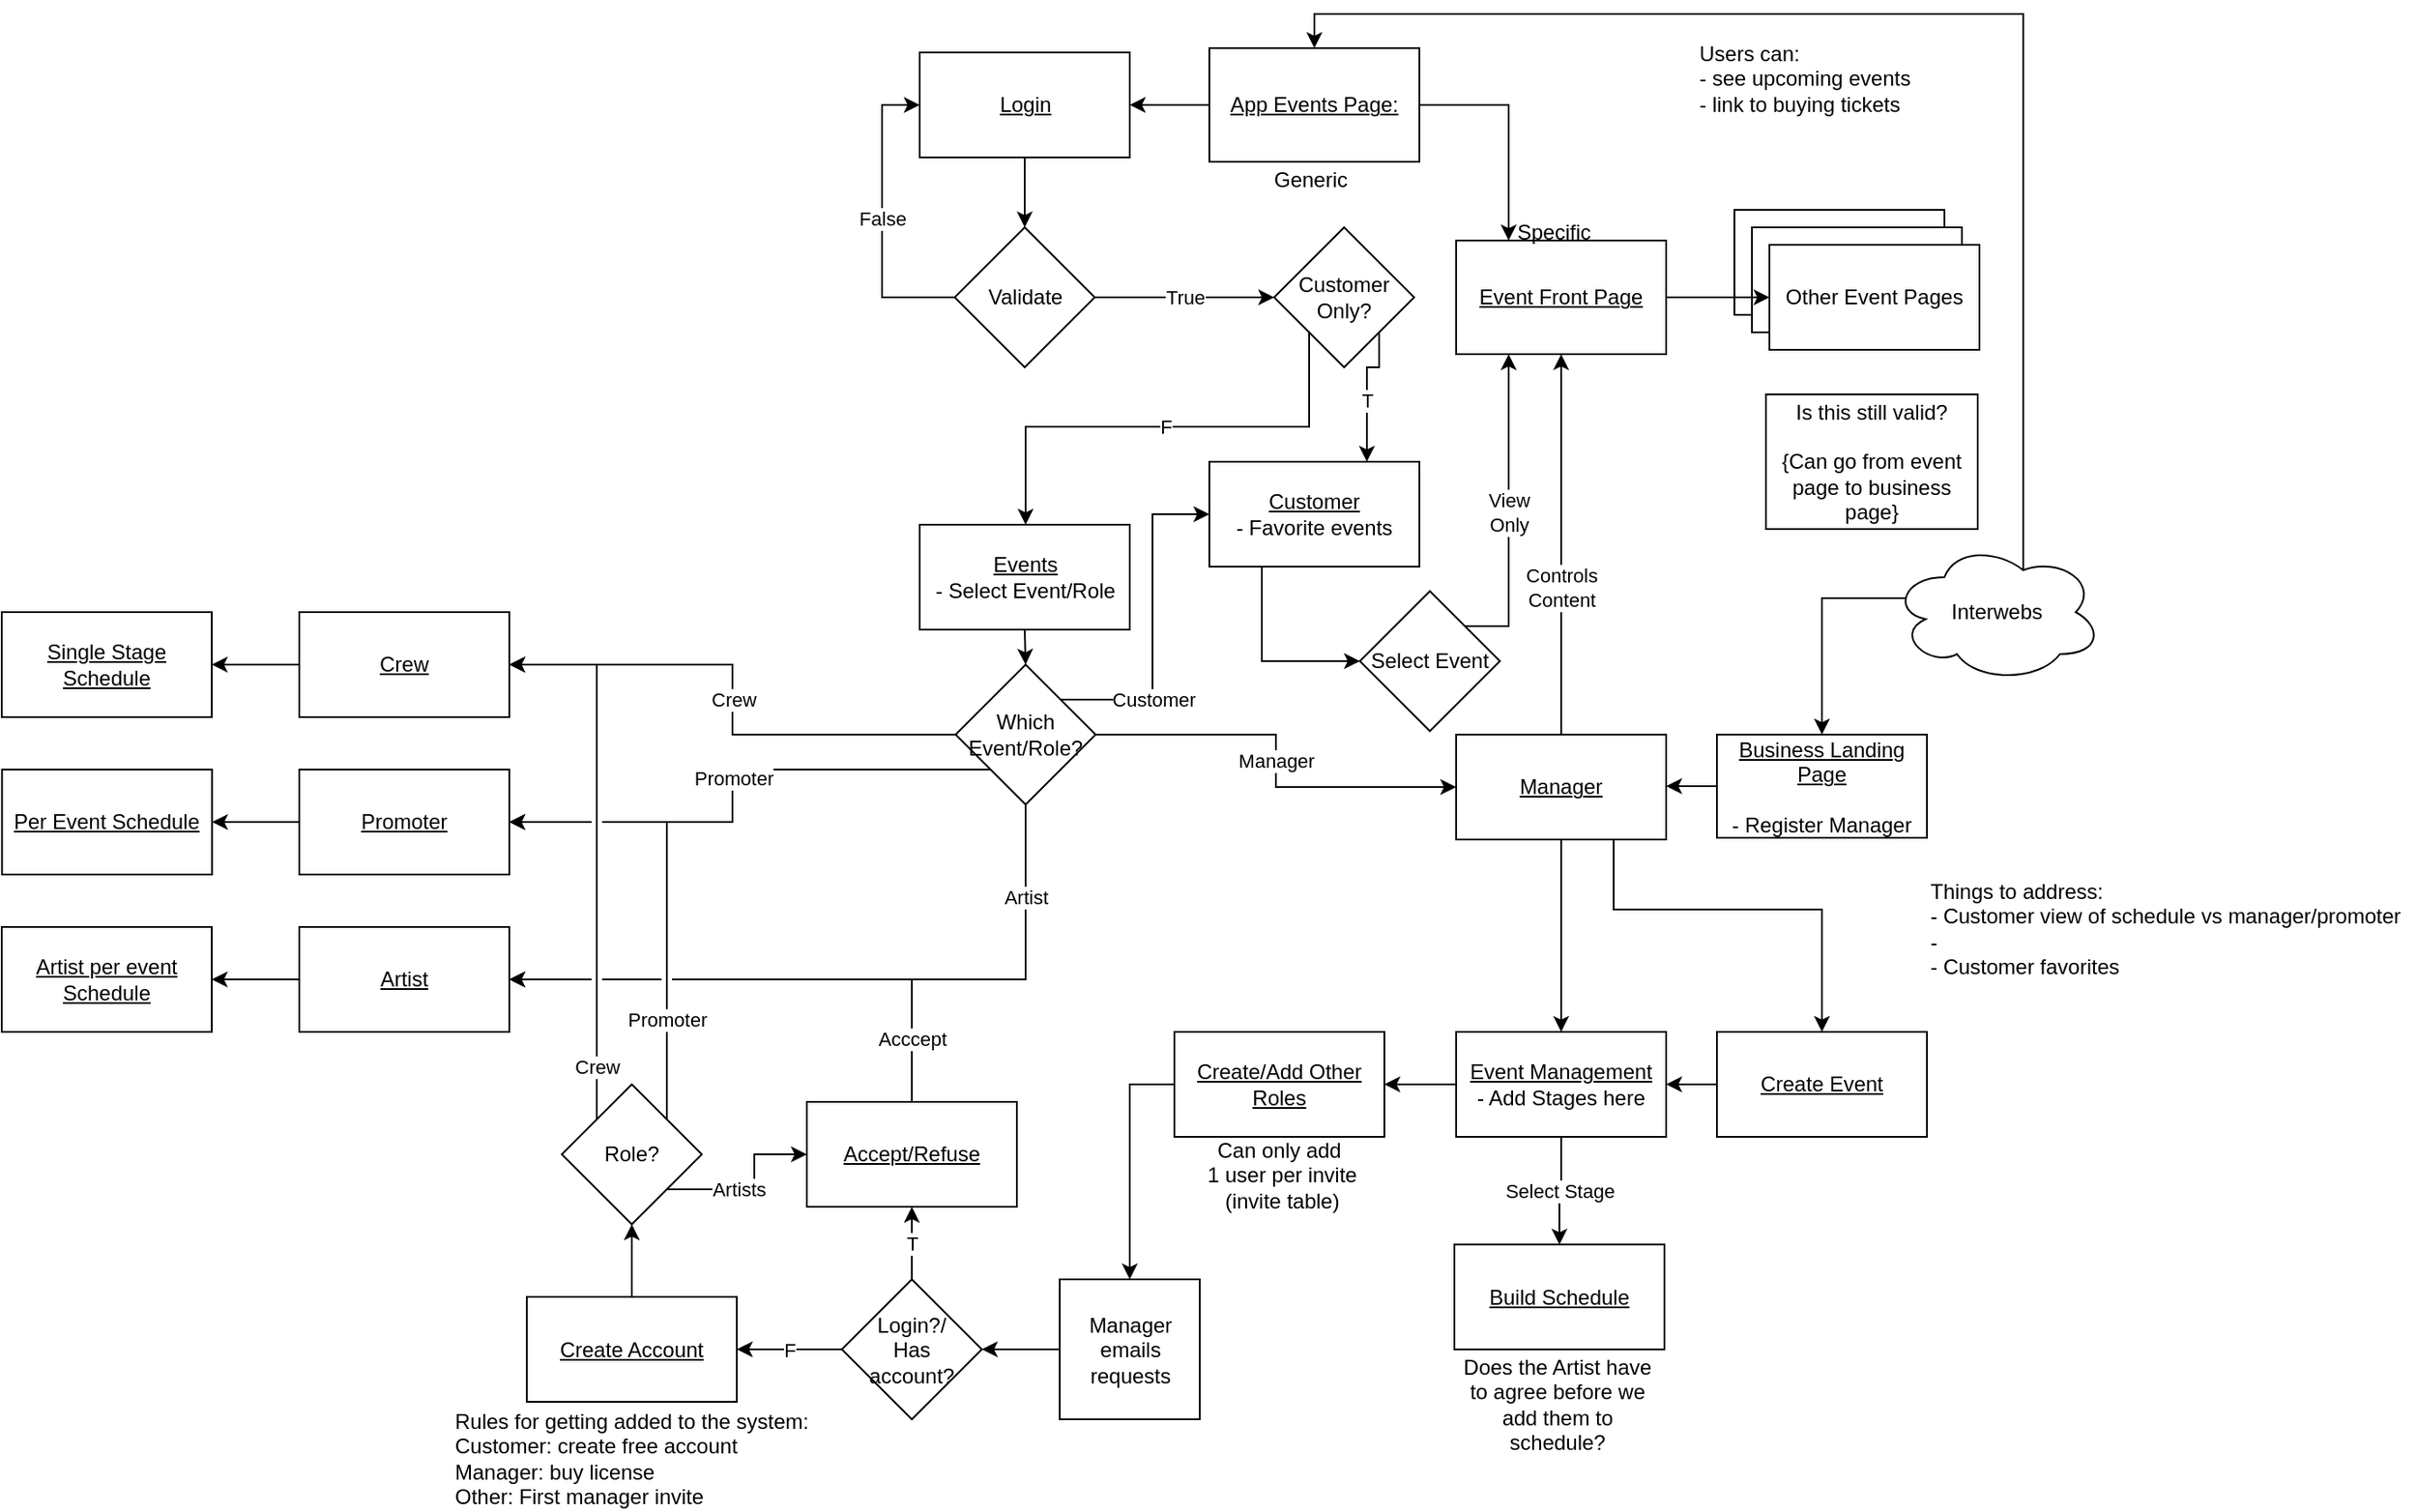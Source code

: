 <mxfile version="10.9.5" type="device"><diagram id="aFGmwaynXvU3wCjtnXHm" name="Page-1"><mxGraphModel dx="2529" dy="913" grid="0" gridSize="10" guides="1" tooltips="1" connect="1" arrows="1" fold="1" page="0" pageScale="1" pageWidth="850" pageHeight="1100" math="0" shadow="0"><root><mxCell id="0"/><mxCell id="1" parent="0"/><mxCell id="weUDeTV9uTJlkFWQsz4X-1" style="edgeStyle=orthogonalEdgeStyle;rounded=0;orthogonalLoop=1;jettySize=auto;html=1;exitX=0.5;exitY=1;exitDx=0;exitDy=0;entryX=0.5;entryY=0;entryDx=0;entryDy=0;" parent="1" source="weUDeTV9uTJlkFWQsz4X-2" target="weUDeTV9uTJlkFWQsz4X-5" edge="1"><mxGeometry relative="1" as="geometry"/></mxCell><mxCell id="weUDeTV9uTJlkFWQsz4X-2" value="Login" style="rounded=0;whiteSpace=wrap;html=1;fontStyle=4" parent="1" vertex="1"><mxGeometry x="364.5" y="100" width="120" height="60" as="geometry"/></mxCell><mxCell id="mgkl0GxmgB5AJVPNe4k9-41" value="False" style="edgeStyle=orthogonalEdgeStyle;rounded=0;jumpStyle=arc;orthogonalLoop=1;jettySize=auto;html=1;exitX=0;exitY=0.5;exitDx=0;exitDy=0;entryX=0;entryY=0.5;entryDx=0;entryDy=0;" parent="1" source="weUDeTV9uTJlkFWQsz4X-5" target="weUDeTV9uTJlkFWQsz4X-2" edge="1"><mxGeometry relative="1" as="geometry"><Array as="points"><mxPoint x="343" y="240"/><mxPoint x="343" y="130"/></Array></mxGeometry></mxCell><mxCell id="WzvoM2foGXE8X7y-gR-p-28" value="True" style="edgeStyle=orthogonalEdgeStyle;rounded=0;jumpStyle=gap;orthogonalLoop=1;jettySize=auto;html=1;exitX=1;exitY=0.5;exitDx=0;exitDy=0;entryX=0;entryY=0.5;entryDx=0;entryDy=0;" parent="1" source="weUDeTV9uTJlkFWQsz4X-5" target="WzvoM2foGXE8X7y-gR-p-27" edge="1"><mxGeometry relative="1" as="geometry"/></mxCell><mxCell id="weUDeTV9uTJlkFWQsz4X-5" value="Validate" style="rhombus;whiteSpace=wrap;html=1;" parent="1" vertex="1"><mxGeometry x="384.5" y="200" width="80" height="80" as="geometry"/></mxCell><mxCell id="weUDeTV9uTJlkFWQsz4X-6" style="edgeStyle=orthogonalEdgeStyle;rounded=0;orthogonalLoop=1;jettySize=auto;html=1;exitX=0;exitY=0.5;exitDx=0;exitDy=0;entryX=1;entryY=0.5;entryDx=0;entryDy=0;" parent="1" source="weUDeTV9uTJlkFWQsz4X-7" target="weUDeTV9uTJlkFWQsz4X-2" edge="1"><mxGeometry relative="1" as="geometry"/></mxCell><mxCell id="OCtW_o4YZoMSgRhoB0Nu-7" style="edgeStyle=orthogonalEdgeStyle;rounded=0;orthogonalLoop=1;jettySize=auto;html=1;exitX=1;exitY=0.5;exitDx=0;exitDy=0;entryX=0.25;entryY=0;entryDx=0;entryDy=0;" edge="1" parent="1" source="weUDeTV9uTJlkFWQsz4X-7" target="WzvoM2foGXE8X7y-gR-p-32"><mxGeometry relative="1" as="geometry"/></mxCell><mxCell id="weUDeTV9uTJlkFWQsz4X-7" value="App Events Page:&lt;br&gt;" style="rounded=0;whiteSpace=wrap;html=1;fontStyle=4" parent="1" vertex="1"><mxGeometry x="530" y="97.5" width="120" height="65" as="geometry"/></mxCell><mxCell id="mgkl0GxmgB5AJVPNe4k9-5" style="edgeStyle=orthogonalEdgeStyle;rounded=0;orthogonalLoop=1;jettySize=auto;html=1;exitX=0;exitY=0.5;exitDx=0;exitDy=0;entryX=1;entryY=0.5;entryDx=0;entryDy=0;fontStyle=4" parent="1" source="weUDeTV9uTJlkFWQsz4X-14" target="weUDeTV9uTJlkFWQsz4X-42" edge="1"><mxGeometry relative="1" as="geometry"/></mxCell><mxCell id="mgkl0GxmgB5AJVPNe4k9-6" style="edgeStyle=orthogonalEdgeStyle;rounded=0;orthogonalLoop=1;jettySize=auto;html=1;exitX=0;exitY=0.5;exitDx=0;exitDy=0;entryX=1;entryY=0.5;entryDx=0;entryDy=0;fontStyle=4" parent="1" source="weUDeTV9uTJlkFWQsz4X-16" target="weUDeTV9uTJlkFWQsz4X-41" edge="1"><mxGeometry relative="1" as="geometry"/></mxCell><mxCell id="mgkl0GxmgB5AJVPNe4k9-8" style="edgeStyle=orthogonalEdgeStyle;rounded=0;orthogonalLoop=1;jettySize=auto;html=1;exitX=0;exitY=0.5;exitDx=0;exitDy=0;entryX=1;entryY=0.5;entryDx=0;entryDy=0;fontStyle=4" parent="1" source="weUDeTV9uTJlkFWQsz4X-18" target="weUDeTV9uTJlkFWQsz4X-40" edge="1"><mxGeometry relative="1" as="geometry"/></mxCell><mxCell id="weUDeTV9uTJlkFWQsz4X-19" value="&lt;div&gt;Controls&lt;/div&gt;&lt;div&gt;Content&lt;/div&gt;" style="edgeStyle=orthogonalEdgeStyle;rounded=0;orthogonalLoop=1;jettySize=auto;html=1;exitX=0.5;exitY=0;exitDx=0;exitDy=0;entryX=0.5;entryY=1;entryDx=0;entryDy=0;" parent="1" source="weUDeTV9uTJlkFWQsz4X-22" target="WzvoM2foGXE8X7y-gR-p-32" edge="1"><mxGeometry x="-0.226" relative="1" as="geometry"><mxPoint x="761" y="343" as="targetPoint"/><mxPoint as="offset"/></mxGeometry></mxCell><mxCell id="weUDeTV9uTJlkFWQsz4X-20" style="edgeStyle=orthogonalEdgeStyle;rounded=0;orthogonalLoop=1;jettySize=auto;html=1;exitX=0.75;exitY=1;exitDx=0;exitDy=0;entryX=0.5;entryY=0;entryDx=0;entryDy=0;startArrow=none;startFill=0;" parent="1" source="weUDeTV9uTJlkFWQsz4X-22" target="weUDeTV9uTJlkFWQsz4X-29" edge="1"><mxGeometry relative="1" as="geometry"><Array as="points"><mxPoint x="761" y="590"/><mxPoint x="880" y="590"/></Array></mxGeometry></mxCell><mxCell id="WzvoM2foGXE8X7y-gR-p-31" style="edgeStyle=orthogonalEdgeStyle;rounded=0;jumpStyle=gap;orthogonalLoop=1;jettySize=auto;html=1;exitX=0.5;exitY=1;exitDx=0;exitDy=0;entryX=0.5;entryY=0;entryDx=0;entryDy=0;" parent="1" source="weUDeTV9uTJlkFWQsz4X-22" target="weUDeTV9uTJlkFWQsz4X-33" edge="1"><mxGeometry relative="1" as="geometry"/></mxCell><mxCell id="weUDeTV9uTJlkFWQsz4X-22" value="Manager" style="rounded=0;whiteSpace=wrap;html=1;fontStyle=4" parent="1" vertex="1"><mxGeometry x="671" y="490" width="120" height="60" as="geometry"/></mxCell><mxCell id="weUDeTV9uTJlkFWQsz4X-23" style="edgeStyle=orthogonalEdgeStyle;rounded=0;orthogonalLoop=1;jettySize=auto;html=1;exitX=0;exitY=0.5;exitDx=0;exitDy=0;entryX=1;entryY=0.5;entryDx=0;entryDy=0;" parent="1" source="weUDeTV9uTJlkFWQsz4X-25" target="weUDeTV9uTJlkFWQsz4X-22" edge="1"><mxGeometry relative="1" as="geometry"/></mxCell><mxCell id="weUDeTV9uTJlkFWQsz4X-25" value="&lt;u&gt;Business Landing Page&lt;/u&gt;&lt;br&gt;&lt;br&gt;- Register Manager" style="rounded=0;whiteSpace=wrap;html=1;" parent="1" vertex="1"><mxGeometry x="820" y="490" width="120" height="59" as="geometry"/></mxCell><mxCell id="weUDeTV9uTJlkFWQsz4X-26" style="edgeStyle=orthogonalEdgeStyle;rounded=0;orthogonalLoop=1;jettySize=auto;html=1;exitX=0.07;exitY=0.4;exitDx=0;exitDy=0;exitPerimeter=0;entryX=0.5;entryY=0;entryDx=0;entryDy=0;" parent="1" source="weUDeTV9uTJlkFWQsz4X-27" target="weUDeTV9uTJlkFWQsz4X-25" edge="1"><mxGeometry relative="1" as="geometry"><Array as="points"><mxPoint x="880" y="412"/></Array></mxGeometry></mxCell><mxCell id="mgkl0GxmgB5AJVPNe4k9-50" style="edgeStyle=orthogonalEdgeStyle;rounded=0;jumpStyle=gap;orthogonalLoop=1;jettySize=auto;html=1;exitX=0.625;exitY=0.2;exitDx=0;exitDy=0;exitPerimeter=0;entryX=0.5;entryY=0;entryDx=0;entryDy=0;" parent="1" source="weUDeTV9uTJlkFWQsz4X-27" target="weUDeTV9uTJlkFWQsz4X-7" edge="1"><mxGeometry relative="1" as="geometry"><Array as="points"><mxPoint x="995" y="78"/><mxPoint x="590" y="78"/></Array></mxGeometry></mxCell><mxCell id="weUDeTV9uTJlkFWQsz4X-27" value="Interwebs" style="ellipse;shape=cloud;whiteSpace=wrap;html=1;" parent="1" vertex="1"><mxGeometry x="920" y="380" width="120" height="80" as="geometry"/></mxCell><mxCell id="weUDeTV9uTJlkFWQsz4X-28" value="&lt;div&gt;Is this still valid?&lt;/div&gt;&lt;div&gt;&lt;br&gt;&lt;/div&gt;&lt;div&gt;{Can go from event page to business page}&lt;/div&gt;" style="text;html=1;strokeColor=#000000;fillColor=none;align=center;verticalAlign=middle;whiteSpace=wrap;rounded=0;" parent="1" vertex="1"><mxGeometry x="848" y="295.5" width="121" height="77" as="geometry"/></mxCell><mxCell id="weUDeTV9uTJlkFWQsz4X-29" value="&lt;u&gt;Create Event&lt;/u&gt;" style="rounded=0;whiteSpace=wrap;html=1;" parent="1" vertex="1"><mxGeometry x="820" y="660" width="120" height="60" as="geometry"/></mxCell><mxCell id="weUDeTV9uTJlkFWQsz4X-30" style="edgeStyle=orthogonalEdgeStyle;rounded=0;orthogonalLoop=1;jettySize=auto;html=1;exitX=1;exitY=0.5;exitDx=0;exitDy=0;entryX=0;entryY=0.5;entryDx=0;entryDy=0;startArrow=classic;startFill=1;endArrow=none;endFill=0;" parent="1" source="weUDeTV9uTJlkFWQsz4X-33" target="weUDeTV9uTJlkFWQsz4X-29" edge="1"><mxGeometry relative="1" as="geometry"/></mxCell><mxCell id="weUDeTV9uTJlkFWQsz4X-31" value="Select Stage" style="edgeStyle=orthogonalEdgeStyle;rounded=0;orthogonalLoop=1;jettySize=auto;html=1;exitX=0.5;exitY=1;exitDx=0;exitDy=0;entryX=0.5;entryY=0;entryDx=0;entryDy=0;startArrow=none;startFill=0;" parent="1" source="weUDeTV9uTJlkFWQsz4X-33" target="weUDeTV9uTJlkFWQsz4X-38" edge="1"><mxGeometry relative="1" as="geometry"/></mxCell><mxCell id="weUDeTV9uTJlkFWQsz4X-32" style="edgeStyle=orthogonalEdgeStyle;rounded=0;orthogonalLoop=1;jettySize=auto;html=1;exitX=0;exitY=0.5;exitDx=0;exitDy=0;entryX=1;entryY=0.5;entryDx=0;entryDy=0;startArrow=none;startFill=0;" parent="1" source="weUDeTV9uTJlkFWQsz4X-33" target="weUDeTV9uTJlkFWQsz4X-35" edge="1"><mxGeometry relative="1" as="geometry"/></mxCell><mxCell id="weUDeTV9uTJlkFWQsz4X-33" value="&lt;u&gt;Event Management&lt;br&gt;&lt;/u&gt;- Add Stages here" style="rounded=0;whiteSpace=wrap;html=1;" parent="1" vertex="1"><mxGeometry x="671" y="660" width="120" height="60" as="geometry"/></mxCell><mxCell id="weUDeTV9uTJlkFWQsz4X-34" value="" style="group" parent="1" vertex="1" connectable="0"><mxGeometry x="500" y="660" width="140" height="103" as="geometry"/></mxCell><mxCell id="weUDeTV9uTJlkFWQsz4X-35" value="&lt;u&gt;Create/Add Other Roles&lt;/u&gt;" style="rounded=0;whiteSpace=wrap;html=1;direction=east;" parent="weUDeTV9uTJlkFWQsz4X-34" vertex="1"><mxGeometry x="10" width="120" height="60" as="geometry"/></mxCell><mxCell id="weUDeTV9uTJlkFWQsz4X-36" value="Can only add&lt;br&gt;&amp;nbsp;1 user per invite&lt;br&gt;&amp;nbsp;(invite table)" style="text;html=1;strokeColor=none;fillColor=none;align=center;verticalAlign=middle;whiteSpace=wrap;rounded=0;" parent="weUDeTV9uTJlkFWQsz4X-34" vertex="1"><mxGeometry y="60" width="140" height="43" as="geometry"/></mxCell><mxCell id="weUDeTV9uTJlkFWQsz4X-37" value="" style="group;fontStyle=4" parent="1" vertex="1" connectable="0"><mxGeometry x="669" y="781.569" width="121" height="121.931" as="geometry"/></mxCell><mxCell id="weUDeTV9uTJlkFWQsz4X-38" value="&lt;u&gt;Build Schedule&lt;/u&gt;" style="rounded=0;whiteSpace=wrap;html=1;" parent="weUDeTV9uTJlkFWQsz4X-37" vertex="1"><mxGeometry x="1" width="120" height="60" as="geometry"/></mxCell><mxCell id="weUDeTV9uTJlkFWQsz4X-39" value="Does the Artist have to agree before we add them to schedule?" style="text;html=1;strokeColor=none;fillColor=none;align=center;verticalAlign=middle;whiteSpace=wrap;rounded=0;" parent="weUDeTV9uTJlkFWQsz4X-37" vertex="1"><mxGeometry y="59.931" width="120" height="62" as="geometry"/></mxCell><mxCell id="mgkl0GxmgB5AJVPNe4k9-2" style="edgeStyle=orthogonalEdgeStyle;rounded=0;orthogonalLoop=1;jettySize=auto;html=1;exitX=0;exitY=0.5;exitDx=0;exitDy=0;entryX=1;entryY=0.5;entryDx=0;entryDy=0;" parent="1" source="weUDeTV9uTJlkFWQsz4X-44" target="weUDeTV9uTJlkFWQsz4X-47" edge="1"><mxGeometry relative="1" as="geometry"/></mxCell><mxCell id="weUDeTV9uTJlkFWQsz4X-44" value="Manager emails requests" style="whiteSpace=wrap;html=1;aspect=fixed;" parent="1" vertex="1"><mxGeometry x="444.5" y="801.5" width="80" height="80" as="geometry"/></mxCell><mxCell id="weUDeTV9uTJlkFWQsz4X-45" style="edgeStyle=orthogonalEdgeStyle;rounded=0;orthogonalLoop=1;jettySize=auto;html=1;exitX=0;exitY=0.5;exitDx=0;exitDy=0;entryX=0.5;entryY=0;entryDx=0;entryDy=0;startArrow=none;startFill=0;endArrow=classic;endFill=1;" parent="1" source="weUDeTV9uTJlkFWQsz4X-35" target="weUDeTV9uTJlkFWQsz4X-44" edge="1"><mxGeometry relative="1" as="geometry"/></mxCell><mxCell id="weUDeTV9uTJlkFWQsz4X-46" value="F" style="edgeStyle=orthogonalEdgeStyle;rounded=0;orthogonalLoop=1;jettySize=auto;html=1;exitX=0;exitY=0.5;exitDx=0;exitDy=0;entryX=1;entryY=0.5;entryDx=0;entryDy=0;startArrow=none;startFill=0;endArrow=classic;endFill=1;" parent="1" source="weUDeTV9uTJlkFWQsz4X-47" target="weUDeTV9uTJlkFWQsz4X-48" edge="1"><mxGeometry relative="1" as="geometry"/></mxCell><mxCell id="mgkl0GxmgB5AJVPNe4k9-3" value="T" style="edgeStyle=orthogonalEdgeStyle;rounded=0;orthogonalLoop=1;jettySize=auto;html=1;exitX=0.5;exitY=0;exitDx=0;exitDy=0;entryX=0.5;entryY=1;entryDx=0;entryDy=0;" parent="1" source="weUDeTV9uTJlkFWQsz4X-47" target="weUDeTV9uTJlkFWQsz4X-49" edge="1"><mxGeometry relative="1" as="geometry"/></mxCell><mxCell id="weUDeTV9uTJlkFWQsz4X-47" value="Login?/&lt;br&gt;Has&lt;br&gt;account?" style="rhombus;whiteSpace=wrap;html=1;" parent="1" vertex="1"><mxGeometry x="320" y="801.5" width="80" height="80" as="geometry"/></mxCell><mxCell id="mgkl0GxmgB5AJVPNe4k9-4" value="Artists" style="edgeStyle=orthogonalEdgeStyle;rounded=0;orthogonalLoop=1;jettySize=auto;html=1;exitX=1;exitY=1;exitDx=0;exitDy=0;entryX=0;entryY=0.5;entryDx=0;entryDy=0;" parent="1" source="WzvoM2foGXE8X7y-gR-p-23" target="weUDeTV9uTJlkFWQsz4X-49" edge="1"><mxGeometry x="-0.18" relative="1" as="geometry"><mxPoint as="offset"/></mxGeometry></mxCell><mxCell id="mgkl0GxmgB5AJVPNe4k9-46" value="Crew" style="edgeStyle=orthogonalEdgeStyle;rounded=0;jumpStyle=gap;orthogonalLoop=1;jettySize=auto;html=1;exitX=0;exitY=0;exitDx=0;exitDy=0;entryX=1;entryY=0.5;entryDx=0;entryDy=0;" parent="1" source="WzvoM2foGXE8X7y-gR-p-23" target="weUDeTV9uTJlkFWQsz4X-14" edge="1"><mxGeometry x="-0.806" relative="1" as="geometry"><Array as="points"><mxPoint x="180" y="450"/></Array><mxPoint as="offset"/></mxGeometry></mxCell><mxCell id="mgkl0GxmgB5AJVPNe4k9-47" value="Promoter" style="edgeStyle=orthogonalEdgeStyle;rounded=0;jumpStyle=gap;orthogonalLoop=1;jettySize=auto;html=1;exitX=1;exitY=0;exitDx=0;exitDy=0;entryX=1;entryY=0.5;entryDx=0;entryDy=0;" parent="1" source="WzvoM2foGXE8X7y-gR-p-23" target="weUDeTV9uTJlkFWQsz4X-16" edge="1"><mxGeometry x="-0.561" relative="1" as="geometry"><Array as="points"><mxPoint x="220" y="540"/></Array><mxPoint as="offset"/></mxGeometry></mxCell><mxCell id="WzvoM2foGXE8X7y-gR-p-24" style="edgeStyle=orthogonalEdgeStyle;rounded=0;jumpStyle=gap;orthogonalLoop=1;jettySize=auto;html=1;exitX=0.5;exitY=0;exitDx=0;exitDy=0;" parent="1" source="weUDeTV9uTJlkFWQsz4X-48" target="WzvoM2foGXE8X7y-gR-p-23" edge="1"><mxGeometry relative="1" as="geometry"/></mxCell><mxCell id="weUDeTV9uTJlkFWQsz4X-48" value="Create Account" style="rounded=0;whiteSpace=wrap;html=1;fontStyle=4" parent="1" vertex="1"><mxGeometry x="140" y="811.5" width="120" height="60" as="geometry"/></mxCell><mxCell id="mgkl0GxmgB5AJVPNe4k9-48" value="Acccept" style="edgeStyle=orthogonalEdgeStyle;rounded=0;jumpStyle=gap;orthogonalLoop=1;jettySize=auto;html=1;exitX=0.5;exitY=0;exitDx=0;exitDy=0;entryX=1;entryY=0.5;entryDx=0;entryDy=0;" parent="1" source="weUDeTV9uTJlkFWQsz4X-49" target="weUDeTV9uTJlkFWQsz4X-18" edge="1"><mxGeometry x="-0.76" relative="1" as="geometry"><mxPoint as="offset"/></mxGeometry></mxCell><mxCell id="weUDeTV9uTJlkFWQsz4X-49" value="Accept/Refuse" style="rounded=0;whiteSpace=wrap;html=1;fontStyle=4" parent="1" vertex="1"><mxGeometry x="300" y="700" width="120" height="60" as="geometry"/></mxCell><mxCell id="mgkl0GxmgB5AJVPNe4k9-10" value="" style="group" parent="1" vertex="1" connectable="0"><mxGeometry x="-160" y="420" width="120.167" height="240" as="geometry"/></mxCell><mxCell id="weUDeTV9uTJlkFWQsz4X-40" value="Artist per event Schedule" style="rounded=0;whiteSpace=wrap;html=1;fontStyle=4" parent="mgkl0GxmgB5AJVPNe4k9-10" vertex="1"><mxGeometry y="180" width="120" height="60" as="geometry"/></mxCell><mxCell id="weUDeTV9uTJlkFWQsz4X-41" value="Per Event Schedule" style="rounded=0;whiteSpace=wrap;html=1;fontStyle=4" parent="mgkl0GxmgB5AJVPNe4k9-10" vertex="1"><mxGeometry x="0.167" y="90" width="120" height="60" as="geometry"/></mxCell><mxCell id="weUDeTV9uTJlkFWQsz4X-42" value="Single Stage Schedule" style="rounded=0;whiteSpace=wrap;html=1;fontStyle=4" parent="mgkl0GxmgB5AJVPNe4k9-10" vertex="1"><mxGeometry width="120" height="60" as="geometry"/></mxCell><mxCell id="mgkl0GxmgB5AJVPNe4k9-11" value="" style="group" parent="1" vertex="1" connectable="0"><mxGeometry x="10" y="420" width="120" height="240" as="geometry"/></mxCell><mxCell id="weUDeTV9uTJlkFWQsz4X-14" value="Crew" style="rounded=0;whiteSpace=wrap;html=1;fontStyle=4" parent="mgkl0GxmgB5AJVPNe4k9-11" vertex="1"><mxGeometry width="120" height="60" as="geometry"/></mxCell><mxCell id="weUDeTV9uTJlkFWQsz4X-16" value="Promoter" style="rounded=0;whiteSpace=wrap;html=1;fontStyle=4" parent="mgkl0GxmgB5AJVPNe4k9-11" vertex="1"><mxGeometry y="90" width="120" height="60" as="geometry"/></mxCell><mxCell id="weUDeTV9uTJlkFWQsz4X-18" value="Artist&lt;br&gt;" style="rounded=0;whiteSpace=wrap;html=1;fontStyle=4" parent="mgkl0GxmgB5AJVPNe4k9-11" vertex="1"><mxGeometry y="180" width="120" height="60" as="geometry"/></mxCell><mxCell id="WzvoM2foGXE8X7y-gR-p-9" style="edgeStyle=orthogonalEdgeStyle;rounded=0;orthogonalLoop=1;jettySize=auto;html=1;exitX=0.5;exitY=1;exitDx=0;exitDy=0;entryX=0.5;entryY=0;entryDx=0;entryDy=0;" parent="1" source="WzvoM2foGXE8X7y-gR-p-1" target="WzvoM2foGXE8X7y-gR-p-8" edge="1"><mxGeometry relative="1" as="geometry"/></mxCell><mxCell id="WzvoM2foGXE8X7y-gR-p-1" value="&lt;u&gt;Events&lt;/u&gt;&lt;br&gt;- Select Event/Role" style="rounded=0;whiteSpace=wrap;html=1;" parent="1" vertex="1"><mxGeometry x="364.5" y="370" width="120" height="60" as="geometry"/></mxCell><mxCell id="WzvoM2foGXE8X7y-gR-p-10" value="Manager" style="edgeStyle=orthogonalEdgeStyle;rounded=0;orthogonalLoop=1;jettySize=auto;html=1;exitX=1;exitY=0.5;exitDx=0;exitDy=0;" parent="1" source="WzvoM2foGXE8X7y-gR-p-8" target="weUDeTV9uTJlkFWQsz4X-22" edge="1"><mxGeometry relative="1" as="geometry"/></mxCell><mxCell id="WzvoM2foGXE8X7y-gR-p-11" value="Crew" style="edgeStyle=orthogonalEdgeStyle;rounded=0;orthogonalLoop=1;jettySize=auto;html=1;exitX=0;exitY=0.5;exitDx=0;exitDy=0;entryX=1;entryY=0.5;entryDx=0;entryDy=0;jumpStyle=gap;" parent="1" source="WzvoM2foGXE8X7y-gR-p-8" target="weUDeTV9uTJlkFWQsz4X-14" edge="1"><mxGeometry relative="1" as="geometry"/></mxCell><mxCell id="WzvoM2foGXE8X7y-gR-p-13" value="Promoter" style="edgeStyle=orthogonalEdgeStyle;rounded=0;orthogonalLoop=1;jettySize=auto;html=1;exitX=0;exitY=1;exitDx=0;exitDy=0;entryX=1;entryY=0.5;entryDx=0;entryDy=0;jumpStyle=gap;" parent="1" source="WzvoM2foGXE8X7y-gR-p-8" target="weUDeTV9uTJlkFWQsz4X-16" edge="1"><mxGeometry relative="1" as="geometry"/></mxCell><mxCell id="WzvoM2foGXE8X7y-gR-p-14" value="Artist" style="edgeStyle=orthogonalEdgeStyle;rounded=0;orthogonalLoop=1;jettySize=auto;html=1;exitX=0.5;exitY=1;exitDx=0;exitDy=0;entryX=1;entryY=0.5;entryDx=0;entryDy=0;jumpStyle=gap;" parent="1" source="WzvoM2foGXE8X7y-gR-p-8" target="weUDeTV9uTJlkFWQsz4X-18" edge="1"><mxGeometry x="-0.732" relative="1" as="geometry"><mxPoint as="offset"/></mxGeometry></mxCell><mxCell id="WzvoM2foGXE8X7y-gR-p-19" value="Customer" style="edgeStyle=orthogonalEdgeStyle;rounded=0;jumpStyle=gap;orthogonalLoop=1;jettySize=auto;html=1;exitX=1;exitY=0;exitDx=0;exitDy=0;entryX=0;entryY=0.5;entryDx=0;entryDy=0;" parent="1" source="WzvoM2foGXE8X7y-gR-p-8" target="WzvoM2foGXE8X7y-gR-p-18" edge="1"><mxGeometry x="-0.445" relative="1" as="geometry"><mxPoint as="offset"/></mxGeometry></mxCell><mxCell id="WzvoM2foGXE8X7y-gR-p-8" value="Which Event/Role?" style="rhombus;whiteSpace=wrap;html=1;" parent="1" vertex="1"><mxGeometry x="385" y="450" width="80" height="80" as="geometry"/></mxCell><mxCell id="WzvoM2foGXE8X7y-gR-p-16" value="Generic" style="text;html=1;resizable=0;points=[];autosize=1;align=left;verticalAlign=top;spacingTop=-4;" parent="1" vertex="1"><mxGeometry x="564.5" y="162.5" width="51" height="14" as="geometry"/></mxCell><mxCell id="WzvoM2foGXE8X7y-gR-p-35" style="edgeStyle=orthogonalEdgeStyle;rounded=0;jumpStyle=gap;orthogonalLoop=1;jettySize=auto;html=1;exitX=0.25;exitY=1;exitDx=0;exitDy=0;entryX=0;entryY=0.5;entryDx=0;entryDy=0;" parent="1" source="WzvoM2foGXE8X7y-gR-p-18" target="WzvoM2foGXE8X7y-gR-p-34" edge="1"><mxGeometry relative="1" as="geometry"/></mxCell><mxCell id="WzvoM2foGXE8X7y-gR-p-18" value="&lt;u&gt;Customer&lt;br&gt;&lt;/u&gt;- Favorite events" style="rounded=0;whiteSpace=wrap;html=1;" parent="1" vertex="1"><mxGeometry x="530" y="334" width="120" height="60" as="geometry"/></mxCell><mxCell id="WzvoM2foGXE8X7y-gR-p-23" value="Role?" style="rhombus;whiteSpace=wrap;html=1;" parent="1" vertex="1"><mxGeometry x="160" y="690" width="80" height="80" as="geometry"/></mxCell><mxCell id="WzvoM2foGXE8X7y-gR-p-25" value="&lt;div&gt;Rules for getting added to the system:&lt;/div&gt;&lt;div&gt;Customer: create free account&lt;/div&gt;&lt;div&gt;Manager: buy license&lt;/div&gt;&lt;div&gt;Other: First manager invite&lt;br&gt;&lt;/div&gt;" style="text;html=1;resizable=0;points=[];autosize=1;align=left;verticalAlign=top;spacingTop=-4;" parent="1" vertex="1"><mxGeometry x="96.5" y="872.5" width="207" height="56" as="geometry"/></mxCell><mxCell id="WzvoM2foGXE8X7y-gR-p-29" value="T" style="edgeStyle=orthogonalEdgeStyle;rounded=0;jumpStyle=gap;orthogonalLoop=1;jettySize=auto;html=1;exitX=1;exitY=1;exitDx=0;exitDy=0;entryX=0.75;entryY=0;entryDx=0;entryDy=0;" parent="1" source="WzvoM2foGXE8X7y-gR-p-27" target="WzvoM2foGXE8X7y-gR-p-18" edge="1"><mxGeometry x="0.126" relative="1" as="geometry"><Array as="points"><mxPoint x="627" y="280"/><mxPoint x="620" y="280"/></Array><mxPoint as="offset"/></mxGeometry></mxCell><mxCell id="WzvoM2foGXE8X7y-gR-p-30" value="F" style="edgeStyle=orthogonalEdgeStyle;rounded=0;jumpStyle=gap;orthogonalLoop=1;jettySize=auto;html=1;exitX=0;exitY=1;exitDx=0;exitDy=0;" parent="1" source="WzvoM2foGXE8X7y-gR-p-27" target="WzvoM2foGXE8X7y-gR-p-1" edge="1"><mxGeometry relative="1" as="geometry"><Array as="points"><mxPoint x="587" y="314"/><mxPoint x="425" y="314"/></Array></mxGeometry></mxCell><mxCell id="WzvoM2foGXE8X7y-gR-p-27" value="Customer Only?" style="rhombus;whiteSpace=wrap;html=1;" parent="1" vertex="1"><mxGeometry x="567" y="200" width="80" height="80" as="geometry"/></mxCell><mxCell id="WzvoM2foGXE8X7y-gR-p-32" value="Event Front Page" style="rounded=0;whiteSpace=wrap;html=1;fontStyle=4" parent="1" vertex="1"><mxGeometry x="671" y="207.5" width="120" height="65" as="geometry"/></mxCell><mxCell id="WzvoM2foGXE8X7y-gR-p-36" value="&lt;div&gt;View&lt;/div&gt;&lt;div&gt;Only&lt;br&gt;&lt;/div&gt;" style="edgeStyle=orthogonalEdgeStyle;rounded=0;jumpStyle=gap;orthogonalLoop=1;jettySize=auto;html=1;exitX=1;exitY=0;exitDx=0;exitDy=0;entryX=0.25;entryY=1;entryDx=0;entryDy=0;" parent="1" source="WzvoM2foGXE8X7y-gR-p-34" target="WzvoM2foGXE8X7y-gR-p-32" edge="1"><mxGeometry relative="1" as="geometry"><Array as="points"><mxPoint x="701" y="428"/></Array></mxGeometry></mxCell><mxCell id="WzvoM2foGXE8X7y-gR-p-34" value="Select Event" style="rhombus;whiteSpace=wrap;html=1;" parent="1" vertex="1"><mxGeometry x="616" y="408" width="80" height="80" as="geometry"/></mxCell><mxCell id="WzvoM2foGXE8X7y-gR-p-37" value="Specific" style="text;html=1;resizable=0;points=[];autosize=1;align=left;verticalAlign=top;spacingTop=-4;" parent="1" vertex="1"><mxGeometry x="703.5" y="192.5" width="52" height="14" as="geometry"/></mxCell><mxCell id="OCtW_o4YZoMSgRhoB0Nu-5" value="" style="group" vertex="1" connectable="0" parent="1"><mxGeometry x="830" y="190" width="140" height="80" as="geometry"/></mxCell><mxCell id="OCtW_o4YZoMSgRhoB0Nu-4" value="Other Event Pages" style="rounded=0;whiteSpace=wrap;html=1;" vertex="1" parent="OCtW_o4YZoMSgRhoB0Nu-5"><mxGeometry width="120" height="60" as="geometry"/></mxCell><mxCell id="OCtW_o4YZoMSgRhoB0Nu-3" value="Other Event Pages" style="rounded=0;whiteSpace=wrap;html=1;" vertex="1" parent="OCtW_o4YZoMSgRhoB0Nu-5"><mxGeometry x="10" y="10" width="120" height="60" as="geometry"/></mxCell><mxCell id="OCtW_o4YZoMSgRhoB0Nu-1" value="Other Event Pages" style="rounded=0;whiteSpace=wrap;html=1;" vertex="1" parent="OCtW_o4YZoMSgRhoB0Nu-5"><mxGeometry x="20" y="20" width="120" height="60" as="geometry"/></mxCell><mxCell id="OCtW_o4YZoMSgRhoB0Nu-2" style="edgeStyle=orthogonalEdgeStyle;rounded=0;orthogonalLoop=1;jettySize=auto;html=1;exitX=1;exitY=0.5;exitDx=0;exitDy=0;entryX=0;entryY=0.5;entryDx=0;entryDy=0;" edge="1" parent="1" source="WzvoM2foGXE8X7y-gR-p-32" target="OCtW_o4YZoMSgRhoB0Nu-1"><mxGeometry relative="1" as="geometry"/></mxCell><mxCell id="OCtW_o4YZoMSgRhoB0Nu-6" value="Users can: &lt;br&gt;- see upcoming events &lt;br&gt;- link to buying tickets" style="text;html=1;" vertex="1" parent="1"><mxGeometry x="808" y="86.5" width="144" height="60" as="geometry"/></mxCell><mxCell id="OCtW_o4YZoMSgRhoB0Nu-8" value="Things to address:&lt;br&gt;- Customer view of schedule vs manager/promoter&lt;br&gt;-&amp;nbsp;&lt;br&gt;- Customer favorites" style="text;html=1;resizable=0;points=[];autosize=1;align=left;verticalAlign=top;spacingTop=-4;" vertex="1" parent="1"><mxGeometry x="940" y="570" width="279" height="54" as="geometry"/></mxCell></root></mxGraphModel></diagram></mxfile>